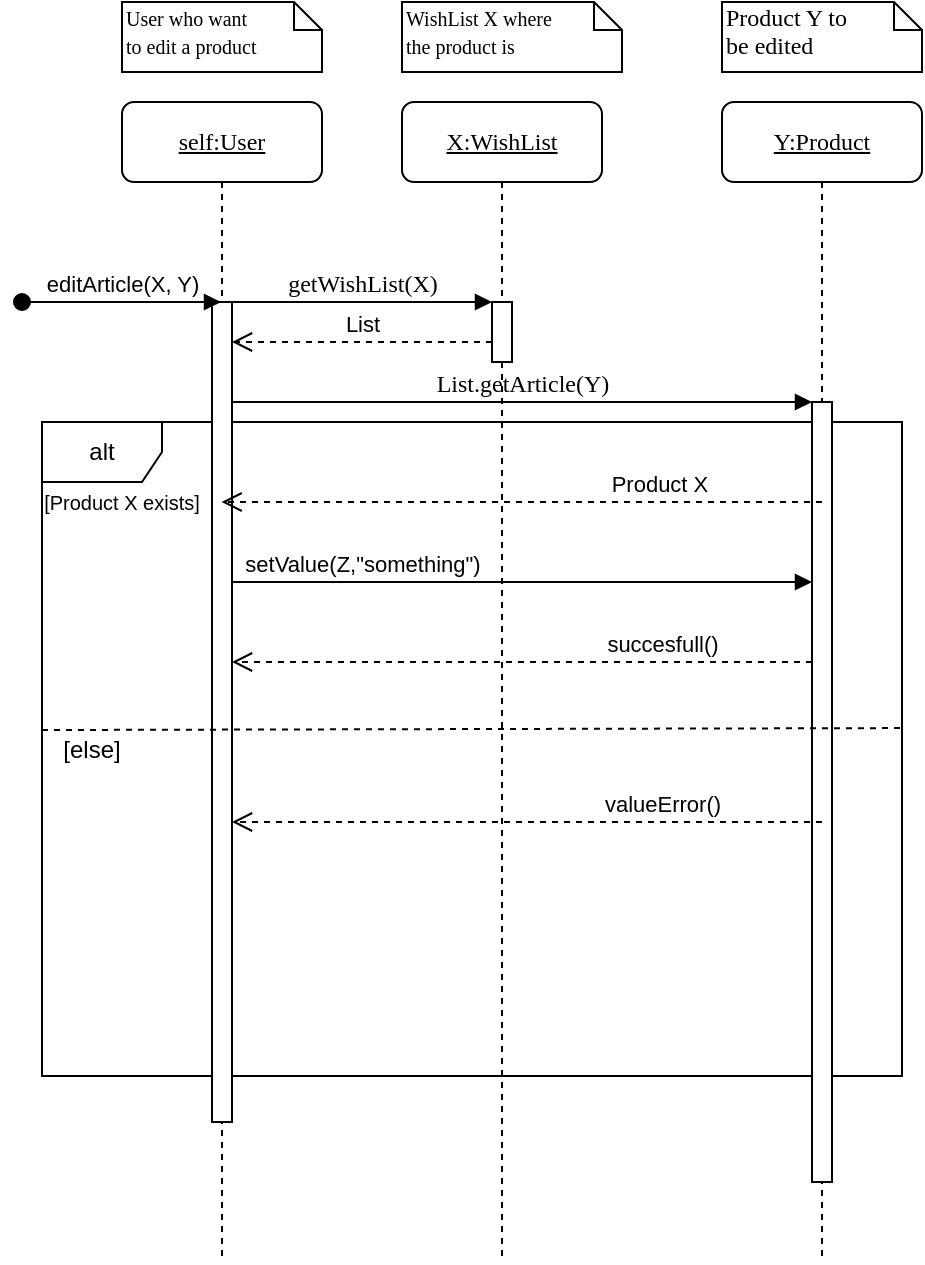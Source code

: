 <mxfile version="12.9.3" type="device"><diagram name="Page-1" id="13e1069c-82ec-6db2-03f1-153e76fe0fe0"><mxGraphModel dx="1024" dy="601" grid="1" gridSize="10" guides="1" tooltips="1" connect="1" arrows="1" fold="1" page="1" pageScale="1" pageWidth="1100" pageHeight="850" background="#ffffff" math="0" shadow="0"><root><mxCell id="0"/><mxCell id="1" parent="0"/><UserObject label="alt" id="jfXD4g-AyFmU0GcLR-id-4"><mxCell style="shape=umlFrame;whiteSpace=wrap;html=1;movable=1;resizable=1;rotatable=1;deletable=1;editable=1;connectable=1;" parent="1" vertex="1"><mxGeometry x="60" y="240" width="430" height="327" as="geometry"/></mxCell></UserObject><mxCell id="7baba1c4bc27f4b0-2" value="&lt;u&gt;X:WishList&lt;/u&gt;" style="shape=umlLifeline;perimeter=lifelinePerimeter;whiteSpace=wrap;html=1;container=1;collapsible=0;recursiveResize=0;outlineConnect=0;rounded=1;shadow=0;comic=0;labelBackgroundColor=none;strokeWidth=1;fontFamily=Verdana;fontSize=12;align=center;" parent="1" vertex="1"><mxGeometry x="240" y="80" width="100" height="580" as="geometry"/></mxCell><mxCell id="7baba1c4bc27f4b0-10" value="" style="html=1;points=[];perimeter=orthogonalPerimeter;rounded=0;shadow=0;comic=0;labelBackgroundColor=none;strokeWidth=1;fontFamily=Verdana;fontSize=12;align=center;" parent="7baba1c4bc27f4b0-2" vertex="1"><mxGeometry x="45" y="100" width="10" height="30" as="geometry"/></mxCell><mxCell id="7baba1c4bc27f4b0-3" value="&lt;u&gt;Y:Product&lt;/u&gt;" style="shape=umlLifeline;perimeter=lifelinePerimeter;whiteSpace=wrap;html=1;container=1;collapsible=0;recursiveResize=0;outlineConnect=0;rounded=1;shadow=0;comic=0;labelBackgroundColor=none;strokeWidth=1;fontFamily=Verdana;fontSize=12;align=center;" parent="1" vertex="1"><mxGeometry x="400" y="80" width="100" height="580" as="geometry"/></mxCell><mxCell id="7baba1c4bc27f4b0-13" value="" style="html=1;points=[];perimeter=orthogonalPerimeter;rounded=0;shadow=0;comic=0;labelBackgroundColor=none;strokeWidth=1;fontFamily=Verdana;fontSize=12;align=center;" parent="7baba1c4bc27f4b0-3" vertex="1"><mxGeometry x="45" y="150" width="10" height="390" as="geometry"/></mxCell><mxCell id="7baba1c4bc27f4b0-8" value="&lt;u&gt;self:User&lt;/u&gt;" style="shape=umlLifeline;perimeter=lifelinePerimeter;whiteSpace=wrap;html=1;container=1;collapsible=0;recursiveResize=0;outlineConnect=0;rounded=1;shadow=0;comic=0;labelBackgroundColor=none;strokeWidth=1;fontFamily=Verdana;fontSize=12;align=center;" parent="1" vertex="1"><mxGeometry x="100" y="80" width="100" height="580" as="geometry"/></mxCell><mxCell id="7baba1c4bc27f4b0-9" value="" style="html=1;points=[];perimeter=orthogonalPerimeter;rounded=0;shadow=0;comic=0;labelBackgroundColor=none;strokeWidth=1;fontFamily=Verdana;fontSize=12;align=center;" parent="7baba1c4bc27f4b0-8" vertex="1"><mxGeometry x="45" y="100" width="10" height="410" as="geometry"/></mxCell><mxCell id="7baba1c4bc27f4b0-11" value="getWishList(X)" style="html=1;verticalAlign=bottom;endArrow=block;entryX=0;entryY=0;labelBackgroundColor=none;fontFamily=Verdana;fontSize=12;edgeStyle=elbowEdgeStyle;elbow=vertical;" parent="1" source="7baba1c4bc27f4b0-9" target="7baba1c4bc27f4b0-10" edge="1"><mxGeometry relative="1" as="geometry"><mxPoint x="220" y="190" as="sourcePoint"/></mxGeometry></mxCell><mxCell id="7baba1c4bc27f4b0-14" value="List.getArticle(Y)" style="html=1;verticalAlign=bottom;endArrow=block;labelBackgroundColor=none;fontFamily=Verdana;fontSize=12;edgeStyle=elbowEdgeStyle;elbow=vertical;" parent="1" source="7baba1c4bc27f4b0-9" edge="1"><mxGeometry relative="1" as="geometry"><mxPoint x="370" y="200" as="sourcePoint"/><mxPoint x="445" y="230" as="targetPoint"/><Array as="points"><mxPoint x="200" y="230"/><mxPoint x="320" y="220"/></Array></mxGeometry></mxCell><mxCell id="7baba1c4bc27f4b0-40" value="&lt;font style=&quot;font-size: 10px&quot;&gt;User who want &lt;br&gt;to edit a product&lt;/font&gt;" style="shape=note;whiteSpace=wrap;html=1;size=14;verticalAlign=top;align=left;spacingTop=-6;rounded=0;shadow=0;comic=0;labelBackgroundColor=none;strokeWidth=1;fontFamily=Verdana;fontSize=12" parent="1" vertex="1"><mxGeometry x="100" y="30" width="100" height="35" as="geometry"/></mxCell><mxCell id="7baba1c4bc27f4b0-41" value="&lt;font style=&quot;font-size: 10px&quot;&gt;WishList X where &lt;br&gt;the product is&amp;nbsp;&lt;/font&gt;" style="shape=note;whiteSpace=wrap;html=1;size=14;verticalAlign=top;align=left;spacingTop=-6;rounded=0;shadow=0;comic=0;labelBackgroundColor=none;strokeWidth=1;fontFamily=Verdana;fontSize=12" parent="1" vertex="1"><mxGeometry x="240" y="30" width="110" height="35" as="geometry"/></mxCell><mxCell id="7baba1c4bc27f4b0-42" value="Product Y to&amp;nbsp;&lt;br&gt;be edited" style="shape=note;whiteSpace=wrap;html=1;size=14;verticalAlign=top;align=left;spacingTop=-6;rounded=0;shadow=0;comic=0;labelBackgroundColor=none;strokeWidth=1;fontFamily=Verdana;fontSize=12" parent="1" vertex="1"><mxGeometry x="400" y="30" width="100" height="35" as="geometry"/></mxCell><mxCell id="jfXD4g-AyFmU0GcLR-id-3" value="Product X&amp;nbsp;" style="html=1;verticalAlign=bottom;endArrow=open;dashed=1;endSize=8;" parent="1" edge="1"><mxGeometry x="-0.467" relative="1" as="geometry"><mxPoint x="450" y="280" as="sourcePoint"/><mxPoint x="149.81" y="280" as="targetPoint"/><mxPoint as="offset"/></mxGeometry></mxCell><mxCell id="jfXD4g-AyFmU0GcLR-id-5" value="setValue(Z,&quot;something&quot;)" style="html=1;verticalAlign=bottom;endArrow=block;" parent="1" edge="1"><mxGeometry x="-0.552" width="80" relative="1" as="geometry"><mxPoint x="155.0" y="320" as="sourcePoint"/><mxPoint x="445" y="320" as="targetPoint"/><mxPoint as="offset"/></mxGeometry></mxCell><mxCell id="jfXD4g-AyFmU0GcLR-id-7" value="succesfull()" style="html=1;verticalAlign=bottom;endArrow=open;dashed=1;endSize=8;" parent="1" edge="1"><mxGeometry x="-0.483" relative="1" as="geometry"><mxPoint x="445" y="360" as="sourcePoint"/><mxPoint x="155.0" y="360" as="targetPoint"/><mxPoint as="offset"/></mxGeometry></mxCell><mxCell id="jfXD4g-AyFmU0GcLR-id-9" value="" style="endArrow=none;dashed=1;html=1;exitX=0;exitY=0.471;exitDx=0;exitDy=0;exitPerimeter=0;entryX=1;entryY=0.468;entryDx=0;entryDy=0;entryPerimeter=0;" parent="1" source="jfXD4g-AyFmU0GcLR-id-4" target="jfXD4g-AyFmU0GcLR-id-4" edge="1"><mxGeometry width="50" height="50" relative="1" as="geometry"><mxPoint x="290" y="410" as="sourcePoint"/><mxPoint x="340" y="360" as="targetPoint"/></mxGeometry></mxCell><mxCell id="jfXD4g-AyFmU0GcLR-id-10" value="valueError()" style="html=1;verticalAlign=bottom;endArrow=open;dashed=1;endSize=8;" parent="1" target="7baba1c4bc27f4b0-9" edge="1"><mxGeometry x="-0.458" relative="1" as="geometry"><mxPoint x="450" y="440" as="sourcePoint"/><mxPoint x="370" y="440" as="targetPoint"/><mxPoint as="offset"/></mxGeometry></mxCell><mxCell id="AdBqQfmSYToDSQ6eiKvp-1" value="&lt;font style=&quot;font-size: 10px&quot;&gt;[Product X exists]&lt;/font&gt;" style="text;html=1;strokeColor=none;fillColor=none;align=center;verticalAlign=middle;whiteSpace=wrap;rounded=0;" parent="1" vertex="1"><mxGeometry x="60" y="270" width="80" height="20" as="geometry"/></mxCell><mxCell id="AdBqQfmSYToDSQ6eiKvp-2" value="[else]" style="text;html=1;strokeColor=none;fillColor=none;align=center;verticalAlign=middle;whiteSpace=wrap;rounded=0;" parent="1" vertex="1"><mxGeometry x="60" y="393.5" width="50" height="20" as="geometry"/></mxCell><mxCell id="AdBqQfmSYToDSQ6eiKvp-3" value="editArticle(X, Y)" style="html=1;verticalAlign=bottom;startArrow=oval;startFill=1;endArrow=block;startSize=8;" parent="1" target="7baba1c4bc27f4b0-8" edge="1"><mxGeometry width="60" relative="1" as="geometry"><mxPoint x="50" y="180" as="sourcePoint"/><mxPoint x="130" y="180" as="targetPoint"/></mxGeometry></mxCell><mxCell id="lwCUfnUe1VtX_7quknxZ-2" value="List" style="html=1;verticalAlign=bottom;endArrow=open;dashed=1;endSize=8;" parent="1" source="7baba1c4bc27f4b0-10" target="7baba1c4bc27f4b0-9" edge="1"><mxGeometry relative="1" as="geometry"><mxPoint x="430" y="300" as="sourcePoint"/><mxPoint x="350" y="300" as="targetPoint"/><Array as="points"><mxPoint x="190" y="200"/></Array></mxGeometry></mxCell></root></mxGraphModel></diagram></mxfile>